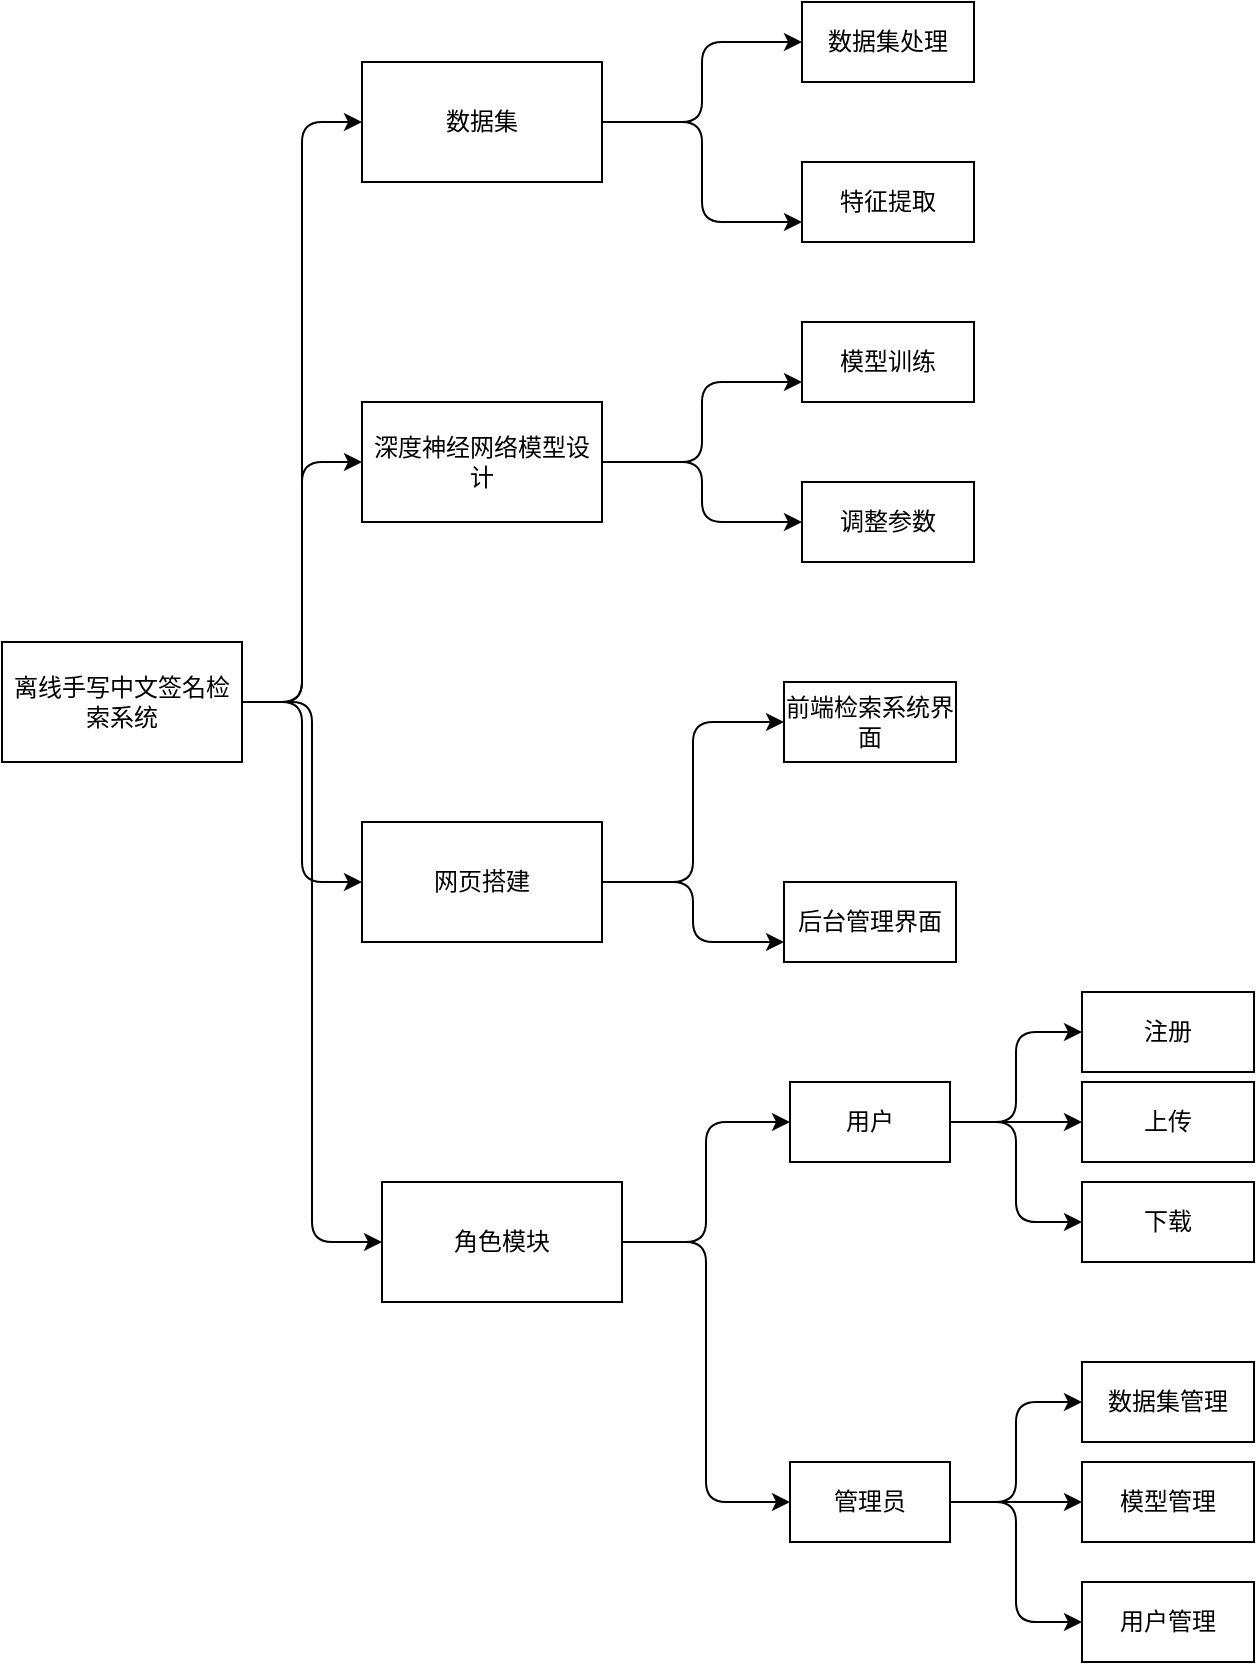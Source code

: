 <mxfile version="13.10.9" type="github"><diagram id="qXqdcM5BHF09fprWpOBC" name="Page-1"><mxGraphModel dx="1483" dy="829" grid="1" gridSize="10" guides="1" tooltips="1" connect="1" arrows="1" fold="1" page="1" pageScale="1" pageWidth="827" pageHeight="1169" math="0" shadow="0"><root><mxCell id="0"/><mxCell id="1" parent="0"/><mxCell id="H1arYDrGyoaEVPMfDtYE-73" style="edgeStyle=orthogonalEdgeStyle;rounded=1;orthogonalLoop=1;jettySize=auto;html=1;entryX=0;entryY=0.5;entryDx=0;entryDy=0;" edge="1" parent="1" source="H1arYDrGyoaEVPMfDtYE-1" target="H1arYDrGyoaEVPMfDtYE-6"><mxGeometry relative="1" as="geometry"/></mxCell><mxCell id="H1arYDrGyoaEVPMfDtYE-74" style="edgeStyle=orthogonalEdgeStyle;rounded=1;orthogonalLoop=1;jettySize=auto;html=1;entryX=0;entryY=0.5;entryDx=0;entryDy=0;" edge="1" parent="1" source="H1arYDrGyoaEVPMfDtYE-1" target="H1arYDrGyoaEVPMfDtYE-2"><mxGeometry relative="1" as="geometry"><mxPoint x="230" y="120" as="targetPoint"/></mxGeometry></mxCell><mxCell id="H1arYDrGyoaEVPMfDtYE-79" style="edgeStyle=orthogonalEdgeStyle;rounded=1;orthogonalLoop=1;jettySize=auto;html=1;entryX=0;entryY=0.5;entryDx=0;entryDy=0;" edge="1" parent="1" source="H1arYDrGyoaEVPMfDtYE-1" target="H1arYDrGyoaEVPMfDtYE-8"><mxGeometry relative="1" as="geometry"/></mxCell><mxCell id="H1arYDrGyoaEVPMfDtYE-90" style="edgeStyle=orthogonalEdgeStyle;rounded=1;orthogonalLoop=1;jettySize=auto;html=1;entryX=0;entryY=0.5;entryDx=0;entryDy=0;" edge="1" parent="1" source="H1arYDrGyoaEVPMfDtYE-1" target="H1arYDrGyoaEVPMfDtYE-53"><mxGeometry relative="1" as="geometry"/></mxCell><mxCell id="H1arYDrGyoaEVPMfDtYE-1" value="离线手写中文签名检索系统" style="rounded=0;whiteSpace=wrap;html=1;" vertex="1" parent="1"><mxGeometry x="80" y="390" width="120" height="60" as="geometry"/></mxCell><mxCell id="H1arYDrGyoaEVPMfDtYE-75" style="edgeStyle=orthogonalEdgeStyle;rounded=1;orthogonalLoop=1;jettySize=auto;html=1;entryX=0;entryY=0.5;entryDx=0;entryDy=0;" edge="1" parent="1" source="H1arYDrGyoaEVPMfDtYE-2" target="H1arYDrGyoaEVPMfDtYE-22"><mxGeometry relative="1" as="geometry"/></mxCell><mxCell id="H1arYDrGyoaEVPMfDtYE-76" style="edgeStyle=orthogonalEdgeStyle;rounded=1;orthogonalLoop=1;jettySize=auto;html=1;entryX=0;entryY=0.75;entryDx=0;entryDy=0;" edge="1" parent="1" source="H1arYDrGyoaEVPMfDtYE-2" target="H1arYDrGyoaEVPMfDtYE-25"><mxGeometry relative="1" as="geometry"/></mxCell><mxCell id="H1arYDrGyoaEVPMfDtYE-2" value="数据集" style="whiteSpace=wrap;html=1;rounded=0;" vertex="1" parent="1"><mxGeometry x="260" y="100" width="120" height="60" as="geometry"/></mxCell><mxCell id="H1arYDrGyoaEVPMfDtYE-77" style="edgeStyle=orthogonalEdgeStyle;rounded=1;orthogonalLoop=1;jettySize=auto;html=1;entryX=0;entryY=0.75;entryDx=0;entryDy=0;" edge="1" parent="1" source="H1arYDrGyoaEVPMfDtYE-6" target="H1arYDrGyoaEVPMfDtYE-29"><mxGeometry relative="1" as="geometry"/></mxCell><mxCell id="H1arYDrGyoaEVPMfDtYE-78" style="edgeStyle=orthogonalEdgeStyle;rounded=1;orthogonalLoop=1;jettySize=auto;html=1;entryX=0;entryY=0.5;entryDx=0;entryDy=0;" edge="1" parent="1" source="H1arYDrGyoaEVPMfDtYE-6" target="H1arYDrGyoaEVPMfDtYE-30"><mxGeometry relative="1" as="geometry"/></mxCell><mxCell id="H1arYDrGyoaEVPMfDtYE-6" value="深度神经网络模型设计" style="whiteSpace=wrap;html=1;rounded=0;" vertex="1" parent="1"><mxGeometry x="260" y="270" width="120" height="60" as="geometry"/></mxCell><mxCell id="H1arYDrGyoaEVPMfDtYE-80" style="edgeStyle=orthogonalEdgeStyle;rounded=1;orthogonalLoop=1;jettySize=auto;html=1;entryX=0;entryY=0.5;entryDx=0;entryDy=0;" edge="1" parent="1" source="H1arYDrGyoaEVPMfDtYE-8" target="H1arYDrGyoaEVPMfDtYE-36"><mxGeometry relative="1" as="geometry"/></mxCell><mxCell id="H1arYDrGyoaEVPMfDtYE-81" style="edgeStyle=orthogonalEdgeStyle;rounded=1;orthogonalLoop=1;jettySize=auto;html=1;entryX=0;entryY=0.75;entryDx=0;entryDy=0;" edge="1" parent="1" source="H1arYDrGyoaEVPMfDtYE-8" target="H1arYDrGyoaEVPMfDtYE-37"><mxGeometry relative="1" as="geometry"/></mxCell><mxCell id="H1arYDrGyoaEVPMfDtYE-8" value="网页搭建" style="rounded=0;whiteSpace=wrap;html=1;" vertex="1" parent="1"><mxGeometry x="260" y="480" width="120" height="60" as="geometry"/></mxCell><mxCell id="H1arYDrGyoaEVPMfDtYE-87" style="edgeStyle=orthogonalEdgeStyle;rounded=1;orthogonalLoop=1;jettySize=auto;html=1;entryX=0;entryY=0.5;entryDx=0;entryDy=0;" edge="1" parent="1" source="H1arYDrGyoaEVPMfDtYE-13" target="H1arYDrGyoaEVPMfDtYE-52"><mxGeometry relative="1" as="geometry"/></mxCell><mxCell id="H1arYDrGyoaEVPMfDtYE-88" style="edgeStyle=orthogonalEdgeStyle;rounded=1;orthogonalLoop=1;jettySize=auto;html=1;entryX=0;entryY=0.5;entryDx=0;entryDy=0;" edge="1" parent="1" source="H1arYDrGyoaEVPMfDtYE-13" target="H1arYDrGyoaEVPMfDtYE-43"><mxGeometry relative="1" as="geometry"/></mxCell><mxCell id="H1arYDrGyoaEVPMfDtYE-89" style="edgeStyle=orthogonalEdgeStyle;rounded=1;orthogonalLoop=1;jettySize=auto;html=1;entryX=0;entryY=0.5;entryDx=0;entryDy=0;" edge="1" parent="1" source="H1arYDrGyoaEVPMfDtYE-13" target="H1arYDrGyoaEVPMfDtYE-44"><mxGeometry relative="1" as="geometry"/></mxCell><mxCell id="H1arYDrGyoaEVPMfDtYE-13" value="管理员" style="rounded=0;whiteSpace=wrap;html=1;" vertex="1" parent="1"><mxGeometry x="474" y="800" width="80" height="40" as="geometry"/></mxCell><mxCell id="H1arYDrGyoaEVPMfDtYE-22" value="数据集处理" style="whiteSpace=wrap;html=1;rounded=0;" vertex="1" parent="1"><mxGeometry x="480" y="70" width="86" height="40" as="geometry"/></mxCell><mxCell id="H1arYDrGyoaEVPMfDtYE-25" value="特征提取" style="rounded=0;whiteSpace=wrap;html=1;" vertex="1" parent="1"><mxGeometry x="480" y="150" width="86" height="40" as="geometry"/></mxCell><mxCell id="H1arYDrGyoaEVPMfDtYE-29" value="模型训练" style="whiteSpace=wrap;html=1;rounded=0;" vertex="1" parent="1"><mxGeometry x="480" y="230" width="86" height="40" as="geometry"/></mxCell><mxCell id="H1arYDrGyoaEVPMfDtYE-30" value="调整参数" style="whiteSpace=wrap;html=1;rounded=0;" vertex="1" parent="1"><mxGeometry x="480" y="310" width="86" height="40" as="geometry"/></mxCell><mxCell id="H1arYDrGyoaEVPMfDtYE-36" value="前端检索系统界面" style="whiteSpace=wrap;html=1;rounded=0;" vertex="1" parent="1"><mxGeometry x="471" y="410" width="86" height="40" as="geometry"/></mxCell><mxCell id="H1arYDrGyoaEVPMfDtYE-37" value="后台管理界面" style="rounded=0;whiteSpace=wrap;html=1;" vertex="1" parent="1"><mxGeometry x="471" y="510" width="86" height="40" as="geometry"/></mxCell><mxCell id="H1arYDrGyoaEVPMfDtYE-43" value="模型管理" style="whiteSpace=wrap;html=1;rounded=0;" vertex="1" parent="1"><mxGeometry x="620" y="800" width="86" height="40" as="geometry"/></mxCell><mxCell id="H1arYDrGyoaEVPMfDtYE-44" value="用户管理" style="whiteSpace=wrap;html=1;rounded=0;" vertex="1" parent="1"><mxGeometry x="620" y="860" width="86" height="40" as="geometry"/></mxCell><mxCell id="H1arYDrGyoaEVPMfDtYE-84" style="edgeStyle=orthogonalEdgeStyle;rounded=1;orthogonalLoop=1;jettySize=auto;html=1;entryX=0;entryY=0.5;entryDx=0;entryDy=0;" edge="1" parent="1" source="H1arYDrGyoaEVPMfDtYE-51" target="H1arYDrGyoaEVPMfDtYE-54"><mxGeometry relative="1" as="geometry"/></mxCell><mxCell id="H1arYDrGyoaEVPMfDtYE-85" style="edgeStyle=orthogonalEdgeStyle;rounded=1;orthogonalLoop=1;jettySize=auto;html=1;entryX=0;entryY=0.5;entryDx=0;entryDy=0;" edge="1" parent="1" source="H1arYDrGyoaEVPMfDtYE-51" target="H1arYDrGyoaEVPMfDtYE-55"><mxGeometry relative="1" as="geometry"/></mxCell><mxCell id="H1arYDrGyoaEVPMfDtYE-86" style="edgeStyle=orthogonalEdgeStyle;rounded=1;orthogonalLoop=1;jettySize=auto;html=1;entryX=0;entryY=0.5;entryDx=0;entryDy=0;" edge="1" parent="1" source="H1arYDrGyoaEVPMfDtYE-51" target="H1arYDrGyoaEVPMfDtYE-56"><mxGeometry relative="1" as="geometry"/></mxCell><mxCell id="H1arYDrGyoaEVPMfDtYE-51" value="用户" style="rounded=0;whiteSpace=wrap;html=1;" vertex="1" parent="1"><mxGeometry x="474" y="610" width="80" height="40" as="geometry"/></mxCell><mxCell id="H1arYDrGyoaEVPMfDtYE-52" value="数据集管理" style="whiteSpace=wrap;html=1;rounded=0;" vertex="1" parent="1"><mxGeometry x="620" y="750" width="86" height="40" as="geometry"/></mxCell><mxCell id="H1arYDrGyoaEVPMfDtYE-82" style="edgeStyle=orthogonalEdgeStyle;rounded=1;orthogonalLoop=1;jettySize=auto;html=1;entryX=0;entryY=0.5;entryDx=0;entryDy=0;" edge="1" parent="1" source="H1arYDrGyoaEVPMfDtYE-53" target="H1arYDrGyoaEVPMfDtYE-51"><mxGeometry relative="1" as="geometry"/></mxCell><mxCell id="H1arYDrGyoaEVPMfDtYE-83" style="edgeStyle=orthogonalEdgeStyle;rounded=1;orthogonalLoop=1;jettySize=auto;html=1;entryX=0;entryY=0.5;entryDx=0;entryDy=0;" edge="1" parent="1" source="H1arYDrGyoaEVPMfDtYE-53" target="H1arYDrGyoaEVPMfDtYE-13"><mxGeometry relative="1" as="geometry"/></mxCell><mxCell id="H1arYDrGyoaEVPMfDtYE-53" value="角色模块" style="rounded=0;whiteSpace=wrap;html=1;" vertex="1" parent="1"><mxGeometry x="270" y="660" width="120" height="60" as="geometry"/></mxCell><mxCell id="H1arYDrGyoaEVPMfDtYE-54" value="注册" style="whiteSpace=wrap;html=1;rounded=0;" vertex="1" parent="1"><mxGeometry x="620" y="565" width="86" height="40" as="geometry"/></mxCell><mxCell id="H1arYDrGyoaEVPMfDtYE-55" value="上传" style="whiteSpace=wrap;html=1;rounded=0;" vertex="1" parent="1"><mxGeometry x="620" y="610" width="86" height="40" as="geometry"/></mxCell><mxCell id="H1arYDrGyoaEVPMfDtYE-56" value="下载" style="whiteSpace=wrap;html=1;rounded=0;" vertex="1" parent="1"><mxGeometry x="620" y="660" width="86" height="40" as="geometry"/></mxCell></root></mxGraphModel></diagram></mxfile>